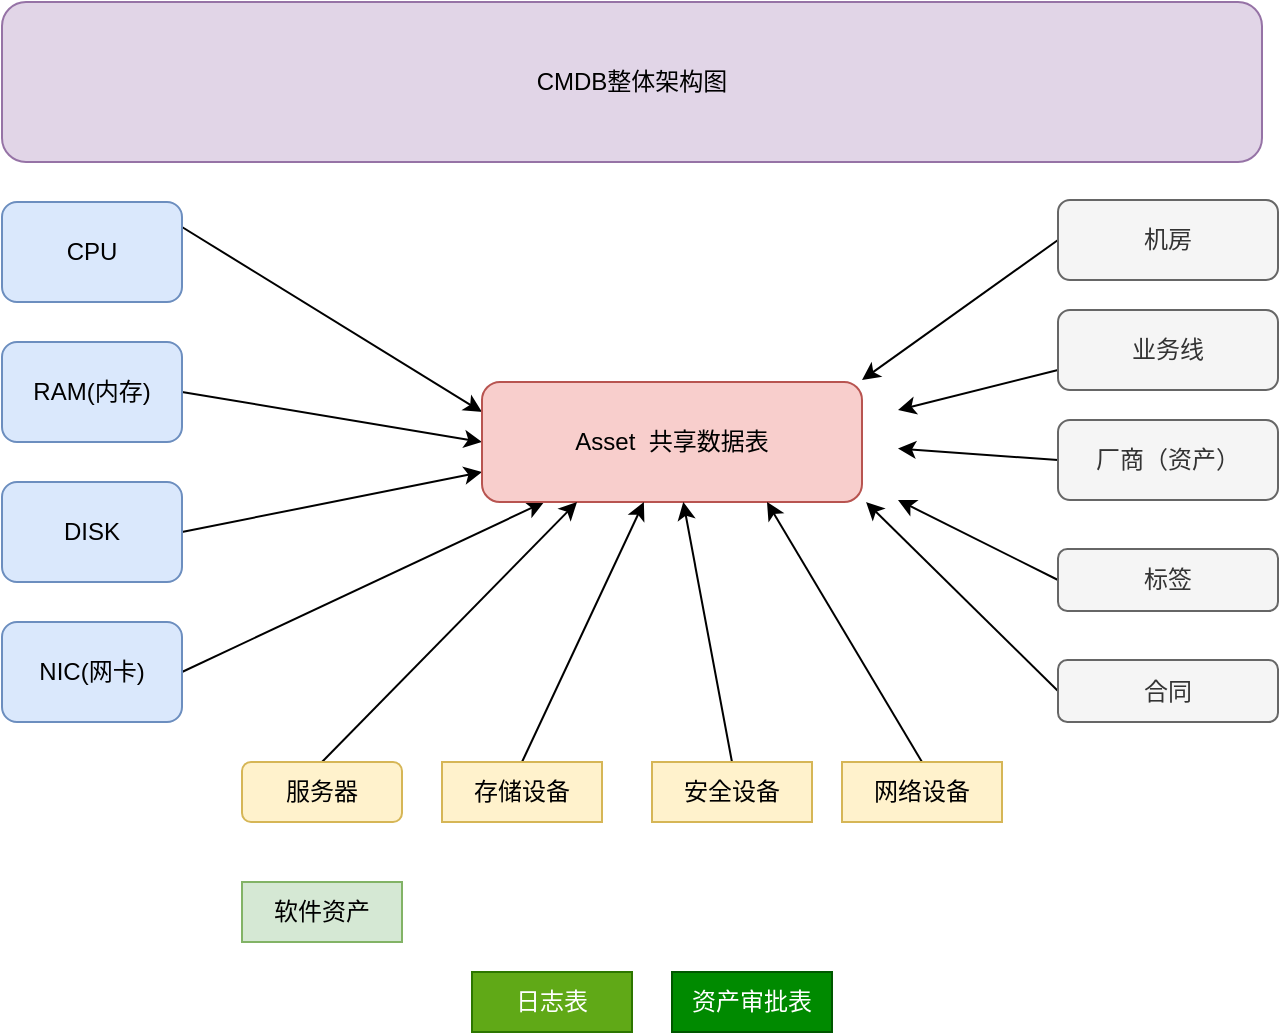 <mxfile version="12.2.6" type="github" pages="4">
  <diagram id="omPGyh3w_E_wIxTKjRWQ" name="第 2 页">
    <mxGraphModel dx="1186" dy="741" grid="1" gridSize="10" guides="1" tooltips="1" connect="1" arrows="1" fold="1" page="1" pageScale="1" pageWidth="827" pageHeight="1169" math="0" shadow="0">
      <root>
        <mxCell id="RR_SWvFoInC3WwK9G4D--0"/>
        <mxCell id="RR_SWvFoInC3WwK9G4D--1" parent="RR_SWvFoInC3WwK9G4D--0"/>
        <mxCell id="iu7AiPtvD_3vxo7Ie8wY-0" value="CMDB整体架构图" style="rounded=1;whiteSpace=wrap;html=1;fillColor=#e1d5e7;strokeColor=#9673a6;" parent="RR_SWvFoInC3WwK9G4D--1" vertex="1">
          <mxGeometry x="60" y="240" width="630" height="80" as="geometry"/>
        </mxCell>
        <mxCell id="iu7AiPtvD_3vxo7Ie8wY-8" style="rounded=0;orthogonalLoop=1;jettySize=auto;html=1;exitX=1;exitY=0.25;exitDx=0;exitDy=0;entryX=0;entryY=0.25;entryDx=0;entryDy=0;" parent="RR_SWvFoInC3WwK9G4D--1" source="iu7AiPtvD_3vxo7Ie8wY-3" target="iu7AiPtvD_3vxo7Ie8wY-7" edge="1">
          <mxGeometry relative="1" as="geometry"/>
        </mxCell>
        <mxCell id="iu7AiPtvD_3vxo7Ie8wY-3" value="CPU" style="rounded=1;whiteSpace=wrap;html=1;fillColor=#dae8fc;strokeColor=#6c8ebf;" parent="RR_SWvFoInC3WwK9G4D--1" vertex="1">
          <mxGeometry x="60" y="340" width="90" height="50" as="geometry"/>
        </mxCell>
        <mxCell id="iu7AiPtvD_3vxo7Ie8wY-9" style="edgeStyle=none;rounded=0;orthogonalLoop=1;jettySize=auto;html=1;exitX=1;exitY=0.5;exitDx=0;exitDy=0;entryX=0;entryY=0.5;entryDx=0;entryDy=0;" parent="RR_SWvFoInC3WwK9G4D--1" source="iu7AiPtvD_3vxo7Ie8wY-4" target="iu7AiPtvD_3vxo7Ie8wY-7" edge="1">
          <mxGeometry relative="1" as="geometry"/>
        </mxCell>
        <mxCell id="iu7AiPtvD_3vxo7Ie8wY-4" value="RAM(内存)" style="rounded=1;whiteSpace=wrap;html=1;fillColor=#dae8fc;strokeColor=#6c8ebf;" parent="RR_SWvFoInC3WwK9G4D--1" vertex="1">
          <mxGeometry x="60" y="410" width="90" height="50" as="geometry"/>
        </mxCell>
        <mxCell id="iu7AiPtvD_3vxo7Ie8wY-10" style="edgeStyle=none;rounded=0;orthogonalLoop=1;jettySize=auto;html=1;exitX=1;exitY=0.5;exitDx=0;exitDy=0;entryX=0;entryY=0.75;entryDx=0;entryDy=0;" parent="RR_SWvFoInC3WwK9G4D--1" source="iu7AiPtvD_3vxo7Ie8wY-5" target="iu7AiPtvD_3vxo7Ie8wY-7" edge="1">
          <mxGeometry relative="1" as="geometry"/>
        </mxCell>
        <mxCell id="iu7AiPtvD_3vxo7Ie8wY-5" value="DISK" style="rounded=1;whiteSpace=wrap;html=1;fillColor=#dae8fc;strokeColor=#6c8ebf;" parent="RR_SWvFoInC3WwK9G4D--1" vertex="1">
          <mxGeometry x="60" y="480" width="90" height="50" as="geometry"/>
        </mxCell>
        <mxCell id="iu7AiPtvD_3vxo7Ie8wY-11" style="edgeStyle=none;rounded=0;orthogonalLoop=1;jettySize=auto;html=1;exitX=1;exitY=0.5;exitDx=0;exitDy=0;" parent="RR_SWvFoInC3WwK9G4D--1" source="iu7AiPtvD_3vxo7Ie8wY-6" target="iu7AiPtvD_3vxo7Ie8wY-7" edge="1">
          <mxGeometry relative="1" as="geometry"/>
        </mxCell>
        <mxCell id="iu7AiPtvD_3vxo7Ie8wY-6" value="NIC(网卡)" style="rounded=1;whiteSpace=wrap;html=1;fillColor=#dae8fc;strokeColor=#6c8ebf;" parent="RR_SWvFoInC3WwK9G4D--1" vertex="1">
          <mxGeometry x="60" y="550" width="90" height="50" as="geometry"/>
        </mxCell>
        <mxCell id="iu7AiPtvD_3vxo7Ie8wY-7" value="Asset&amp;nbsp; 共享数据表&lt;br&gt;" style="rounded=1;whiteSpace=wrap;html=1;fillColor=#f8cecc;strokeColor=#b85450;" parent="RR_SWvFoInC3WwK9G4D--1" vertex="1">
          <mxGeometry x="300" y="430" width="190" height="60" as="geometry"/>
        </mxCell>
        <mxCell id="iu7AiPtvD_3vxo7Ie8wY-17" style="edgeStyle=none;rounded=0;orthogonalLoop=1;jettySize=auto;html=1;exitX=0;exitY=0.5;exitDx=0;exitDy=0;" parent="RR_SWvFoInC3WwK9G4D--1" source="iu7AiPtvD_3vxo7Ie8wY-12" edge="1">
          <mxGeometry relative="1" as="geometry">
            <mxPoint x="490" y="429" as="targetPoint"/>
          </mxGeometry>
        </mxCell>
        <mxCell id="iu7AiPtvD_3vxo7Ie8wY-12" value="机房" style="rounded=1;whiteSpace=wrap;html=1;fillColor=#f5f5f5;strokeColor=#666666;fontColor=#333333;" parent="RR_SWvFoInC3WwK9G4D--1" vertex="1">
          <mxGeometry x="588" y="339" width="110" height="40" as="geometry"/>
        </mxCell>
        <mxCell id="iu7AiPtvD_3vxo7Ie8wY-18" style="edgeStyle=none;rounded=0;orthogonalLoop=1;jettySize=auto;html=1;exitX=0;exitY=0.75;exitDx=0;exitDy=0;" parent="RR_SWvFoInC3WwK9G4D--1" source="iu7AiPtvD_3vxo7Ie8wY-13" edge="1">
          <mxGeometry relative="1" as="geometry">
            <mxPoint x="508" y="444" as="targetPoint"/>
          </mxGeometry>
        </mxCell>
        <mxCell id="iu7AiPtvD_3vxo7Ie8wY-13" value="业务线" style="rounded=1;whiteSpace=wrap;html=1;fillColor=#f5f5f5;strokeColor=#666666;fontColor=#333333;" parent="RR_SWvFoInC3WwK9G4D--1" vertex="1">
          <mxGeometry x="588" y="394" width="110" height="40" as="geometry"/>
        </mxCell>
        <mxCell id="iu7AiPtvD_3vxo7Ie8wY-19" style="edgeStyle=none;rounded=0;orthogonalLoop=1;jettySize=auto;html=1;exitX=0;exitY=0.5;exitDx=0;exitDy=0;" parent="RR_SWvFoInC3WwK9G4D--1" source="iu7AiPtvD_3vxo7Ie8wY-14" edge="1">
          <mxGeometry relative="1" as="geometry">
            <mxPoint x="508" y="463.286" as="targetPoint"/>
          </mxGeometry>
        </mxCell>
        <mxCell id="iu7AiPtvD_3vxo7Ie8wY-14" value="厂商（资产）" style="rounded=1;whiteSpace=wrap;html=1;fillColor=#f5f5f5;strokeColor=#666666;fontColor=#333333;" parent="RR_SWvFoInC3WwK9G4D--1" vertex="1">
          <mxGeometry x="588" y="449" width="110" height="40" as="geometry"/>
        </mxCell>
        <mxCell id="iu7AiPtvD_3vxo7Ie8wY-20" style="edgeStyle=none;rounded=0;orthogonalLoop=1;jettySize=auto;html=1;exitX=0;exitY=0.5;exitDx=0;exitDy=0;" parent="RR_SWvFoInC3WwK9G4D--1" source="iu7AiPtvD_3vxo7Ie8wY-15" edge="1">
          <mxGeometry relative="1" as="geometry">
            <mxPoint x="508" y="489" as="targetPoint"/>
          </mxGeometry>
        </mxCell>
        <mxCell id="iu7AiPtvD_3vxo7Ie8wY-15" value="标签" style="rounded=1;whiteSpace=wrap;html=1;fillColor=#f5f5f5;strokeColor=#666666;fontColor=#333333;" parent="RR_SWvFoInC3WwK9G4D--1" vertex="1">
          <mxGeometry x="588" y="513.5" width="110" height="31" as="geometry"/>
        </mxCell>
        <mxCell id="iu7AiPtvD_3vxo7Ie8wY-21" style="edgeStyle=none;rounded=0;orthogonalLoop=1;jettySize=auto;html=1;exitX=0;exitY=0.5;exitDx=0;exitDy=0;entryX=0.867;entryY=1.017;entryDx=0;entryDy=0;entryPerimeter=0;" parent="RR_SWvFoInC3WwK9G4D--1" source="iu7AiPtvD_3vxo7Ie8wY-16" edge="1">
          <mxGeometry relative="1" as="geometry">
            <mxPoint x="492.04" y="490.02" as="targetPoint"/>
          </mxGeometry>
        </mxCell>
        <mxCell id="iu7AiPtvD_3vxo7Ie8wY-16" value="合同" style="rounded=1;whiteSpace=wrap;html=1;fillColor=#f5f5f5;strokeColor=#666666;fontColor=#333333;" parent="RR_SWvFoInC3WwK9G4D--1" vertex="1">
          <mxGeometry x="588" y="569" width="110" height="31" as="geometry"/>
        </mxCell>
        <mxCell id="iu7AiPtvD_3vxo7Ie8wY-27" style="edgeStyle=none;rounded=0;orthogonalLoop=1;jettySize=auto;html=1;exitX=0.5;exitY=0;exitDx=0;exitDy=0;entryX=0.25;entryY=1;entryDx=0;entryDy=0;" parent="RR_SWvFoInC3WwK9G4D--1" source="iu7AiPtvD_3vxo7Ie8wY-22" target="iu7AiPtvD_3vxo7Ie8wY-7" edge="1">
          <mxGeometry relative="1" as="geometry"/>
        </mxCell>
        <mxCell id="iu7AiPtvD_3vxo7Ie8wY-22" value="服务器" style="rounded=1;whiteSpace=wrap;html=1;fillColor=#fff2cc;strokeColor=#d6b656;" parent="RR_SWvFoInC3WwK9G4D--1" vertex="1">
          <mxGeometry x="180" y="620" width="80" height="30" as="geometry"/>
        </mxCell>
        <mxCell id="iu7AiPtvD_3vxo7Ie8wY-28" style="edgeStyle=none;rounded=0;orthogonalLoop=1;jettySize=auto;html=1;exitX=0.5;exitY=0;exitDx=0;exitDy=0;" parent="RR_SWvFoInC3WwK9G4D--1" source="iu7AiPtvD_3vxo7Ie8wY-23" target="iu7AiPtvD_3vxo7Ie8wY-7" edge="1">
          <mxGeometry relative="1" as="geometry"/>
        </mxCell>
        <mxCell id="iu7AiPtvD_3vxo7Ie8wY-23" value="存储设备" style="rounded=1;whiteSpace=wrap;html=1;fillColor=#fff2cc;strokeColor=#d6b656;arcSize=0;" parent="RR_SWvFoInC3WwK9G4D--1" vertex="1">
          <mxGeometry x="280" y="620" width="80" height="30" as="geometry"/>
        </mxCell>
        <mxCell id="iu7AiPtvD_3vxo7Ie8wY-29" style="edgeStyle=none;rounded=0;orthogonalLoop=1;jettySize=auto;html=1;exitX=0.5;exitY=0;exitDx=0;exitDy=0;" parent="RR_SWvFoInC3WwK9G4D--1" source="iu7AiPtvD_3vxo7Ie8wY-24" target="iu7AiPtvD_3vxo7Ie8wY-7" edge="1">
          <mxGeometry relative="1" as="geometry"/>
        </mxCell>
        <mxCell id="iu7AiPtvD_3vxo7Ie8wY-24" value="安全设备" style="rounded=1;whiteSpace=wrap;html=1;fillColor=#fff2cc;strokeColor=#d6b656;arcSize=0;" parent="RR_SWvFoInC3WwK9G4D--1" vertex="1">
          <mxGeometry x="385" y="620" width="80" height="30" as="geometry"/>
        </mxCell>
        <mxCell id="iu7AiPtvD_3vxo7Ie8wY-25" value="软件资产" style="rounded=1;whiteSpace=wrap;html=1;fillColor=#d5e8d4;strokeColor=#82b366;arcSize=0;" parent="RR_SWvFoInC3WwK9G4D--1" vertex="1">
          <mxGeometry x="180" y="680" width="80" height="30" as="geometry"/>
        </mxCell>
        <mxCell id="iu7AiPtvD_3vxo7Ie8wY-30" style="edgeStyle=none;rounded=0;orthogonalLoop=1;jettySize=auto;html=1;exitX=0.5;exitY=0;exitDx=0;exitDy=0;entryX=0.75;entryY=1;entryDx=0;entryDy=0;" parent="RR_SWvFoInC3WwK9G4D--1" source="iu7AiPtvD_3vxo7Ie8wY-26" target="iu7AiPtvD_3vxo7Ie8wY-7" edge="1">
          <mxGeometry relative="1" as="geometry"/>
        </mxCell>
        <mxCell id="iu7AiPtvD_3vxo7Ie8wY-26" value="网络设备" style="rounded=1;whiteSpace=wrap;html=1;fillColor=#fff2cc;strokeColor=#d6b656;arcSize=0;" parent="RR_SWvFoInC3WwK9G4D--1" vertex="1">
          <mxGeometry x="480" y="620" width="80" height="30" as="geometry"/>
        </mxCell>
        <mxCell id="iu7AiPtvD_3vxo7Ie8wY-31" value="日志表" style="rounded=1;whiteSpace=wrap;html=1;fillColor=#60a917;strokeColor=#2D7600;arcSize=0;fontColor=#ffffff;" parent="RR_SWvFoInC3WwK9G4D--1" vertex="1">
          <mxGeometry x="295" y="725" width="80" height="30" as="geometry"/>
        </mxCell>
        <mxCell id="iu7AiPtvD_3vxo7Ie8wY-32" value="资产审批表" style="rounded=1;whiteSpace=wrap;html=1;fillColor=#008a00;strokeColor=#005700;arcSize=0;fontColor=#ffffff;" parent="RR_SWvFoInC3WwK9G4D--1" vertex="1">
          <mxGeometry x="395" y="725" width="80" height="30" as="geometry"/>
        </mxCell>
      </root>
    </mxGraphModel>
  </diagram>
  <diagram id="gfRZk6L2c06MgbypK4e2" name="第 3 页">
    <mxGraphModel dx="1186" dy="741" grid="1" gridSize="10" guides="1" tooltips="1" connect="1" arrows="1" fold="1" page="1" pageScale="1" pageWidth="827" pageHeight="1169" math="0" shadow="0">
      <root>
        <mxCell id="MV9IAKSoMNd4bLnEL5Sz-0"/>
        <mxCell id="MV9IAKSoMNd4bLnEL5Sz-1" parent="MV9IAKSoMNd4bLnEL5Sz-0"/>
        <mxCell id="MV9IAKSoMNd4bLnEL5Sz-2" value="CMDB" style="rounded=1;whiteSpace=wrap;html=1;" vertex="1" parent="MV9IAKSoMNd4bLnEL5Sz-1">
          <mxGeometry x="80" y="216" width="110" height="40" as="geometry"/>
        </mxCell>
        <mxCell id="MV9IAKSoMNd4bLnEL5Sz-3" value="基础" style="text;html=1;resizable=0;points=[];autosize=1;align=left;verticalAlign=top;spacingTop=-4;gradientColor=#ffa500;fillColor=#ffcd28;strokeColor=#d79b00;" vertex="1" parent="MV9IAKSoMNd4bLnEL5Sz-1">
          <mxGeometry x="262" y="140" width="40" height="20" as="geometry"/>
        </mxCell>
        <mxCell id="MV9IAKSoMNd4bLnEL5Sz-4" value="硬件资产" style="text;html=1;resizable=0;points=[];autosize=1;align=left;verticalAlign=top;spacingTop=-4;fillColor=#f8cecc;strokeColor=#b85450;" vertex="1" parent="MV9IAKSoMNd4bLnEL5Sz-1">
          <mxGeometry x="252" y="250" width="60" height="20" as="geometry"/>
        </mxCell>
        <mxCell id="MV9IAKSoMNd4bLnEL5Sz-5" value="软件资产" style="text;html=1;resizable=0;points=[];autosize=1;align=left;verticalAlign=top;spacingTop=-4;gradientColor=#7ea6e0;fillColor=#dae8fc;strokeColor=#6c8ebf;" vertex="1" parent="MV9IAKSoMNd4bLnEL5Sz-1">
          <mxGeometry x="252" y="520" width="60" height="20" as="geometry"/>
        </mxCell>
        <mxCell id="MV9IAKSoMNd4bLnEL5Sz-6" value="IDC" style="text;html=1;resizable=0;points=[];autosize=1;align=left;verticalAlign=top;spacingTop=-4;gradientColor=#ffa500;fillColor=#ffcd28;strokeColor=#d79b00;" vertex="1" parent="MV9IAKSoMNd4bLnEL5Sz-1">
          <mxGeometry x="360" y="187" width="40" height="20" as="geometry"/>
        </mxCell>
        <mxCell id="MV9IAKSoMNd4bLnEL5Sz-8" value="实体机" style="text;html=1;resizable=0;points=[];autosize=1;align=left;verticalAlign=top;spacingTop=-4;gradientColor=#ffa500;fillColor=#ffcd28;strokeColor=#d79b00;" vertex="1" parent="MV9IAKSoMNd4bLnEL5Sz-1">
          <mxGeometry x="409" y="145" width="50" height="20" as="geometry"/>
        </mxCell>
        <mxCell id="MV9IAKSoMNd4bLnEL5Sz-9" value="虚拟机" style="text;html=1;resizable=0;points=[];autosize=1;align=left;verticalAlign=top;spacingTop=-4;gradientColor=#ffa500;fillColor=#ffcd28;strokeColor=#d79b00;" vertex="1" parent="MV9IAKSoMNd4bLnEL5Sz-1">
          <mxGeometry x="409" y="170" width="50" height="20" as="geometry"/>
        </mxCell>
        <mxCell id="MV9IAKSoMNd4bLnEL5Sz-14" value="堡垒机" style="text;html=1;resizable=0;points=[];autosize=1;align=left;verticalAlign=top;spacingTop=-4;gradientColor=#7ea6e0;fillColor=#dae8fc;strokeColor=#6c8ebf;" vertex="1" parent="MV9IAKSoMNd4bLnEL5Sz-1">
          <mxGeometry x="429" y="450" width="50" height="20" as="geometry"/>
        </mxCell>
        <mxCell id="MV9IAKSoMNd4bLnEL5Sz-15" value="防火墙" style="text;html=1;resizable=0;points=[];autosize=1;align=left;verticalAlign=top;spacingTop=-4;gradientColor=#7ea6e0;fillColor=#dae8fc;strokeColor=#6c8ebf;" vertex="1" parent="MV9IAKSoMNd4bLnEL5Sz-1">
          <mxGeometry x="429" y="430" width="50" height="20" as="geometry"/>
        </mxCell>
        <mxCell id="MV9IAKSoMNd4bLnEL5Sz-16" value="云资产" style="text;html=1;resizable=0;points=[];autosize=1;align=left;verticalAlign=top;spacingTop=-4;gradientColor=#7ea6e0;fillColor=#dae8fc;strokeColor=#6c8ebf;" vertex="1" parent="MV9IAKSoMNd4bLnEL5Sz-1">
          <mxGeometry x="355" y="320" width="50" height="20" as="geometry"/>
        </mxCell>
        <mxCell id="MV9IAKSoMNd4bLnEL5Sz-17" value="阿里云" style="text;html=1;resizable=0;points=[];autosize=1;align=left;verticalAlign=top;spacingTop=-4;gradientColor=#7ea6e0;fillColor=#dae8fc;strokeColor=#6c8ebf;" vertex="1" parent="MV9IAKSoMNd4bLnEL5Sz-1">
          <mxGeometry x="411" y="290" width="50" height="20" as="geometry"/>
        </mxCell>
        <mxCell id="MV9IAKSoMNd4bLnEL5Sz-18" value="ECS" style="text;html=1;resizable=0;points=[];autosize=1;align=left;verticalAlign=top;spacingTop=-4;gradientColor=#7ea6e0;fillColor=#dae8fc;strokeColor=#6c8ebf;" vertex="1" parent="MV9IAKSoMNd4bLnEL5Sz-1">
          <mxGeometry x="480" y="290" width="40" height="20" as="geometry"/>
        </mxCell>
        <mxCell id="MV9IAKSoMNd4bLnEL5Sz-19" value="腾讯云" style="text;html=1;resizable=0;points=[];autosize=1;align=left;verticalAlign=top;spacingTop=-4;gradientColor=#7ea6e0;fillColor=#dae8fc;strokeColor=#6c8ebf;" vertex="1" parent="MV9IAKSoMNd4bLnEL5Sz-1">
          <mxGeometry x="411" y="320" width="50" height="20" as="geometry"/>
        </mxCell>
        <mxCell id="MV9IAKSoMNd4bLnEL5Sz-21" value="CVM" style="text;html=1;resizable=0;points=[];autosize=1;align=left;verticalAlign=top;spacingTop=-4;gradientColor=#7ea6e0;fillColor=#dae8fc;strokeColor=#6c8ebf;" vertex="1" parent="MV9IAKSoMNd4bLnEL5Sz-1">
          <mxGeometry x="480" y="320" width="40" height="20" as="geometry"/>
        </mxCell>
        <mxCell id="MV9IAKSoMNd4bLnEL5Sz-22" value="存储设备" style="text;html=1;resizable=0;points=[];autosize=1;align=left;verticalAlign=top;spacingTop=-4;gradientColor=#7ea6e0;fillColor=#dae8fc;strokeColor=#6c8ebf;" vertex="1" parent="MV9IAKSoMNd4bLnEL5Sz-1">
          <mxGeometry x="351" y="390" width="60" height="20" as="geometry"/>
        </mxCell>
        <mxCell id="MV9IAKSoMNd4bLnEL5Sz-23" value="安全设备" style="text;html=1;resizable=0;points=[];autosize=1;align=left;verticalAlign=top;spacingTop=-4;gradientColor=#7ea6e0;fillColor=#dae8fc;strokeColor=#6c8ebf;" vertex="1" parent="MV9IAKSoMNd4bLnEL5Sz-1">
          <mxGeometry x="351" y="440" width="60" height="20" as="geometry"/>
        </mxCell>
        <mxCell id="MV9IAKSoMNd4bLnEL5Sz-24" value="服务器" style="text;html=1;resizable=0;points=[];autosize=1;align=left;verticalAlign=top;spacingTop=-4;gradientColor=#7ea6e0;fillColor=#dae8fc;strokeColor=#6c8ebf;" vertex="1" parent="MV9IAKSoMNd4bLnEL5Sz-1">
          <mxGeometry x="355" y="490" width="50" height="20" as="geometry"/>
        </mxCell>
        <mxCell id="MV9IAKSoMNd4bLnEL5Sz-25" value="磁盘阵列" style="text;html=1;resizable=0;points=[];autosize=1;align=left;verticalAlign=top;spacingTop=-4;gradientColor=#7ea6e0;fillColor=#dae8fc;strokeColor=#6c8ebf;" vertex="1" parent="MV9IAKSoMNd4bLnEL5Sz-1">
          <mxGeometry x="429" y="370" width="60" height="20" as="geometry"/>
        </mxCell>
        <mxCell id="MV9IAKSoMNd4bLnEL5Sz-26" value="网络存储" style="text;html=1;resizable=0;points=[];autosize=1;align=left;verticalAlign=top;spacingTop=-4;gradientColor=#7ea6e0;fillColor=#dae8fc;strokeColor=#6c8ebf;" vertex="1" parent="MV9IAKSoMNd4bLnEL5Sz-1">
          <mxGeometry x="429" y="390" width="60" height="20" as="geometry"/>
        </mxCell>
      </root>
    </mxGraphModel>
  </diagram>
  <diagram id="Ea3OZFT8r1OFQ5HnB2NR" name="第 4 页">
    <mxGraphModel dx="1186" dy="741" grid="1" gridSize="10" guides="1" tooltips="1" connect="1" arrows="1" fold="1" page="1" pageScale="1" pageWidth="827" pageHeight="1169" math="0" shadow="0">
      <root>
        <mxCell id="qIOLdfDVBc6aBTf5itff-0"/>
        <mxCell id="qIOLdfDVBc6aBTf5itff-1" parent="qIOLdfDVBc6aBTf5itff-0"/>
        <mxCell id="qIOLdfDVBc6aBTf5itff-2" value="name" style="rounded=1;whiteSpace=wrap;html=1;" vertex="1" parent="qIOLdfDVBc6aBTf5itff-1">
          <mxGeometry x="50" y="30" width="110" height="40" as="geometry"/>
        </mxCell>
        <mxCell id="qIOLdfDVBc6aBTf5itff-14" style="edgeStyle=none;rounded=0;orthogonalLoop=1;jettySize=auto;html=1;exitX=0.25;exitY=1;exitDx=0;exitDy=0;entryX=0.75;entryY=0;entryDx=0;entryDy=0;" edge="1" parent="qIOLdfDVBc6aBTf5itff-1" source="qIOLdfDVBc6aBTf5itff-3" target="qIOLdfDVBc6aBTf5itff-10">
          <mxGeometry relative="1" as="geometry"/>
        </mxCell>
        <mxCell id="qIOLdfDVBc6aBTf5itff-3" value="" style="rounded=1;whiteSpace=wrap;html=1;" vertex="1" parent="qIOLdfDVBc6aBTf5itff-1">
          <mxGeometry x="330" y="20" width="110" height="40" as="geometry"/>
        </mxCell>
        <mxCell id="qIOLdfDVBc6aBTf5itff-5" value="每日鲜果" style="rounded=1;whiteSpace=wrap;html=1;" vertex="1" parent="qIOLdfDVBc6aBTf5itff-1">
          <mxGeometry x="60" y="110" width="110" height="40" as="geometry"/>
        </mxCell>
        <mxCell id="qIOLdfDVBc6aBTf5itff-6" value="MR-负载业务" style="rounded=1;whiteSpace=wrap;html=1;" vertex="1" parent="qIOLdfDVBc6aBTf5itff-1">
          <mxGeometry x="70" y="360" width="110" height="40" as="geometry"/>
        </mxCell>
        <mxCell id="qIOLdfDVBc6aBTf5itff-7" value="MR-订单" style="rounded=1;whiteSpace=wrap;html=1;" vertex="1" parent="qIOLdfDVBc6aBTf5itff-1">
          <mxGeometry x="60" y="220" width="110" height="40" as="geometry"/>
        </mxCell>
        <mxCell id="qIOLdfDVBc6aBTf5itff-10" value="MR-java" style="rounded=1;whiteSpace=wrap;html=1;" vertex="1" parent="qIOLdfDVBc6aBTf5itff-1">
          <mxGeometry x="210" y="170" width="110" height="40" as="geometry"/>
        </mxCell>
        <mxCell id="qIOLdfDVBc6aBTf5itff-13" value="MR-python" style="rounded=1;whiteSpace=wrap;html=1;" vertex="1" parent="qIOLdfDVBc6aBTf5itff-1">
          <mxGeometry x="210" y="230" width="110" height="40" as="geometry"/>
        </mxCell>
      </root>
    </mxGraphModel>
  </diagram>
  <diagram id="YuSqGykiGp2aeBE1eobM" name="第 5 页">
    <mxGraphModel dx="1186" dy="741" grid="1" gridSize="10" guides="1" tooltips="1" connect="1" arrows="1" fold="1" page="1" pageScale="1" pageWidth="827" pageHeight="1169" math="0" shadow="0">
      <root>
        <mxCell id="qSVpvSIAxNqgLd43f2Oe-0"/>
        <mxCell id="qSVpvSIAxNqgLd43f2Oe-1" parent="qSVpvSIAxNqgLd43f2Oe-0"/>
      </root>
    </mxGraphModel>
  </diagram>
</mxfile>
